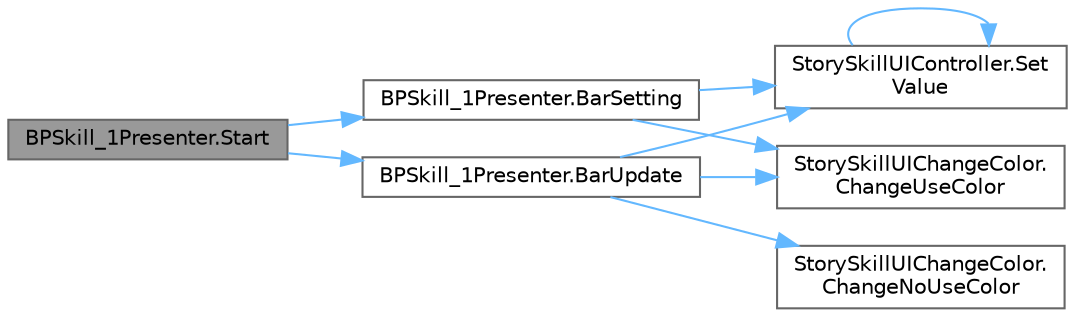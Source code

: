 digraph "BPSkill_1Presenter.Start"
{
 // LATEX_PDF_SIZE
  bgcolor="transparent";
  edge [fontname=Helvetica,fontsize=10,labelfontname=Helvetica,labelfontsize=10];
  node [fontname=Helvetica,fontsize=10,shape=box,height=0.2,width=0.4];
  rankdir="LR";
  Node1 [id="Node000001",label="BPSkill_1Presenter.Start",height=0.2,width=0.4,color="gray40", fillcolor="grey60", style="filled", fontcolor="black",tooltip=" "];
  Node1 -> Node2 [id="edge1_Node000001_Node000002",color="steelblue1",style="solid",tooltip=" "];
  Node2 [id="Node000002",label="BPSkill_1Presenter.BarSetting",height=0.2,width=0.4,color="grey40", fillcolor="white", style="filled",URL="$class_b_p_skill__1_presenter.html#aae246187583f2bd42e966b16d5e35cdd",tooltip=" "];
  Node2 -> Node3 [id="edge2_Node000002_Node000003",color="steelblue1",style="solid",tooltip=" "];
  Node3 [id="Node000003",label="StorySkillUIChangeColor.\lChangeUseColor",height=0.2,width=0.4,color="grey40", fillcolor="white", style="filled",URL="$class_story_skill_u_i_change_color.html#a4e314f5d39819fcddd55b297314aeb3d",tooltip=" "];
  Node2 -> Node4 [id="edge3_Node000002_Node000004",color="steelblue1",style="solid",tooltip=" "];
  Node4 [id="Node000004",label="StorySkillUIController.Set\lValue",height=0.2,width=0.4,color="grey40", fillcolor="white", style="filled",URL="$class_story_skill_u_i_controller.html#a386a1b3165db53042dfee2c390a5cf82",tooltip=" "];
  Node4 -> Node4 [id="edge4_Node000004_Node000004",color="steelblue1",style="solid",tooltip=" "];
  Node1 -> Node5 [id="edge5_Node000001_Node000005",color="steelblue1",style="solid",tooltip=" "];
  Node5 [id="Node000005",label="BPSkill_1Presenter.BarUpdate",height=0.2,width=0.4,color="grey40", fillcolor="white", style="filled",URL="$class_b_p_skill__1_presenter.html#aa6c14741134c418ecde3153aa46fc19c",tooltip=" "];
  Node5 -> Node6 [id="edge6_Node000005_Node000006",color="steelblue1",style="solid",tooltip=" "];
  Node6 [id="Node000006",label="StorySkillUIChangeColor.\lChangeNoUseColor",height=0.2,width=0.4,color="grey40", fillcolor="white", style="filled",URL="$class_story_skill_u_i_change_color.html#a686b9556db3c59829ccb0db7d631eede",tooltip=" "];
  Node5 -> Node3 [id="edge7_Node000005_Node000003",color="steelblue1",style="solid",tooltip=" "];
  Node5 -> Node4 [id="edge8_Node000005_Node000004",color="steelblue1",style="solid",tooltip=" "];
}
